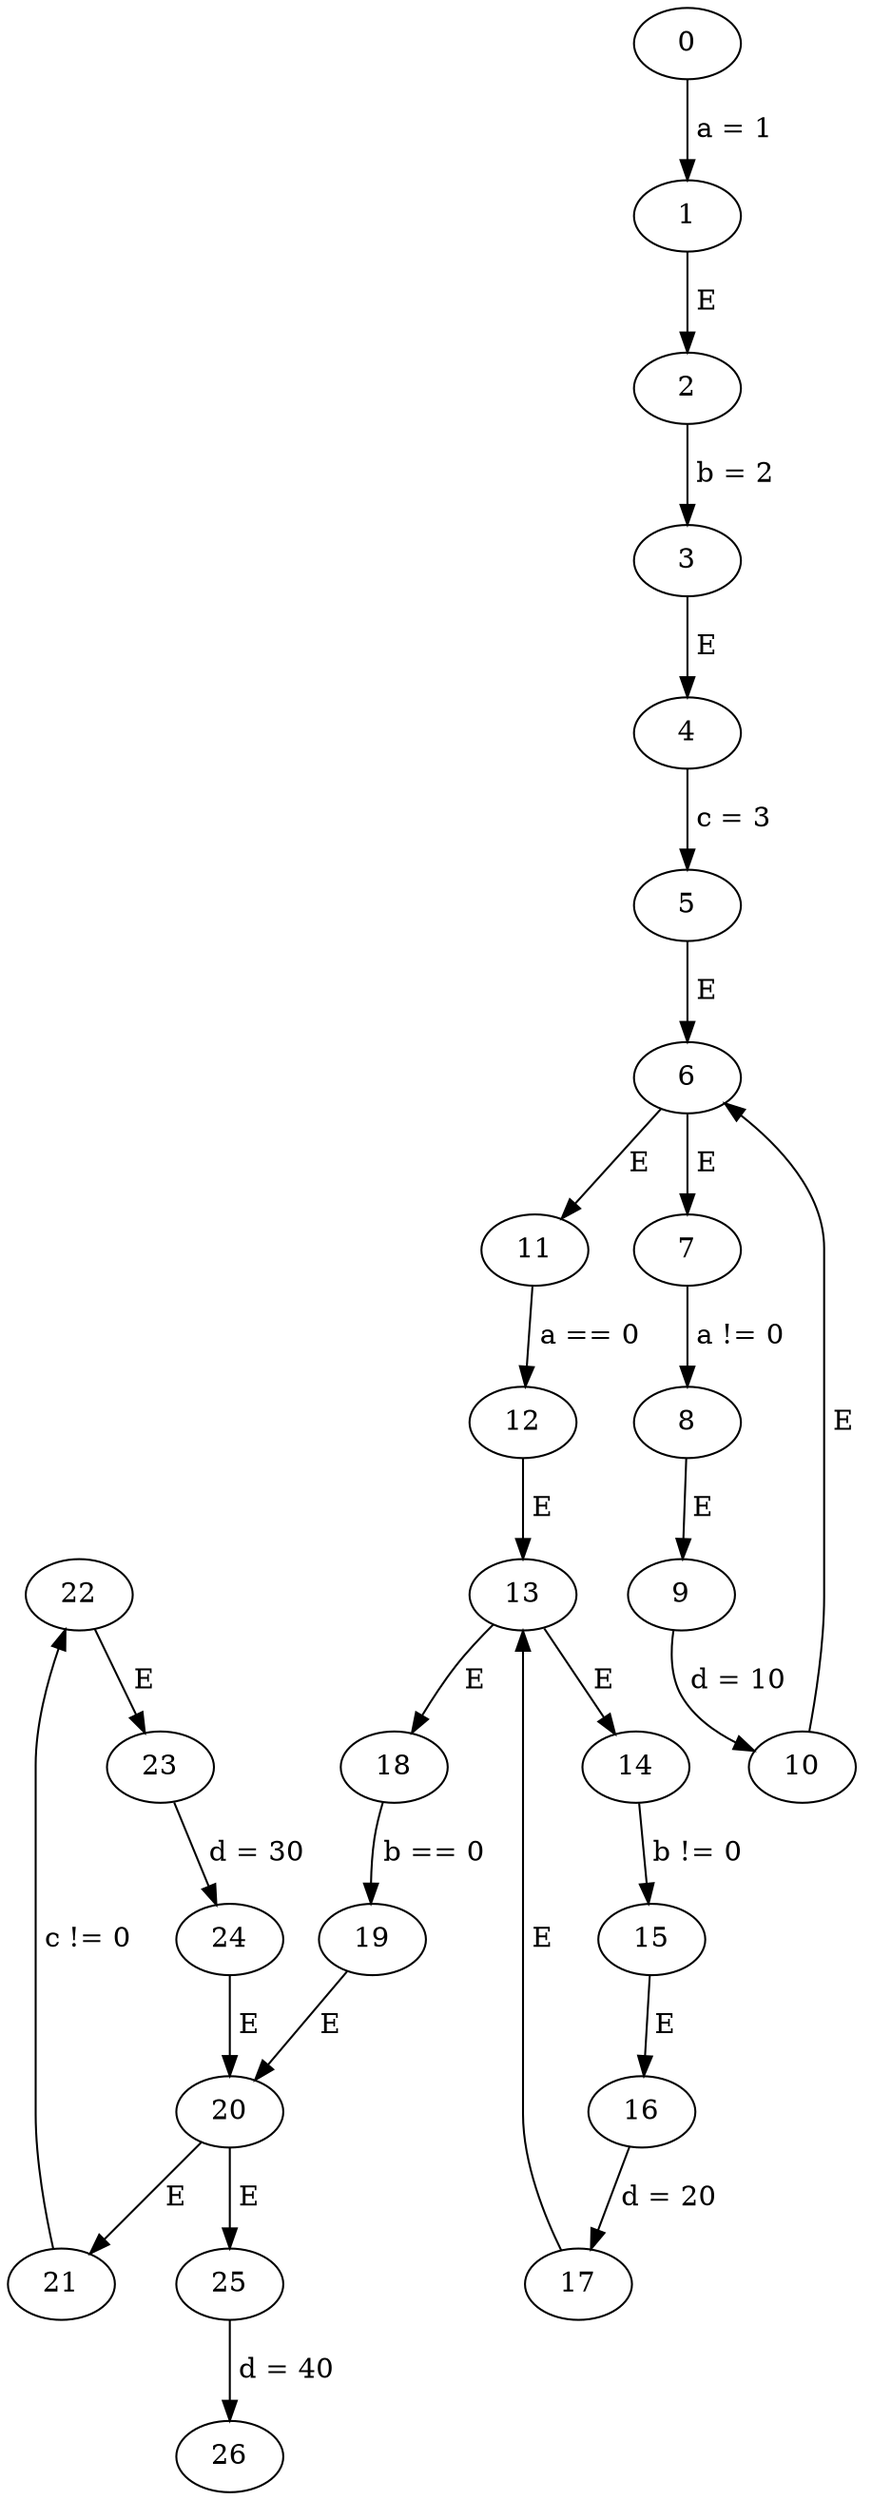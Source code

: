 // seqwhile
digraph {
	22 -> 23 [label=" E "]
	6 -> 11 [label=" E "]
	2 -> 3 [label=" b = 2 "]
	16 -> 17 [label=" d = 20 "]
	13 -> 14 [label=" E "]
	5 -> 6 [label=" E "]
	17 -> 13 [label=" E "]
	25 -> 26 [label=" d = 40 "]
	12 -> 13 [label=" E "]
	6 -> 7 [label=" E "]
	20 -> 25 [label=" E "]
	0 -> 1 [label=" a = 1 "]
	11 -> 12 [label=" a == 0 "]
	10 -> 6 [label=" E "]
	21 -> 22 [label=" c != 0 "]
	14 -> 15 [label=" b != 0 "]
	3 -> 4 [label=" E "]
	24 -> 20 [label=" E "]
	7 -> 8 [label=" a != 0 "]
	18 -> 19 [label=" b == 0 "]
	23 -> 24 [label=" d = 30 "]
	4 -> 5 [label=" c = 3 "]
	13 -> 18 [label=" E "]
	15 -> 16 [label=" E "]
	9 -> 10 [label=" d = 10 "]
	20 -> 21 [label=" E "]
	1 -> 2 [label=" E "]
	8 -> 9 [label=" E "]
	19 -> 20 [label=" E "]
}
